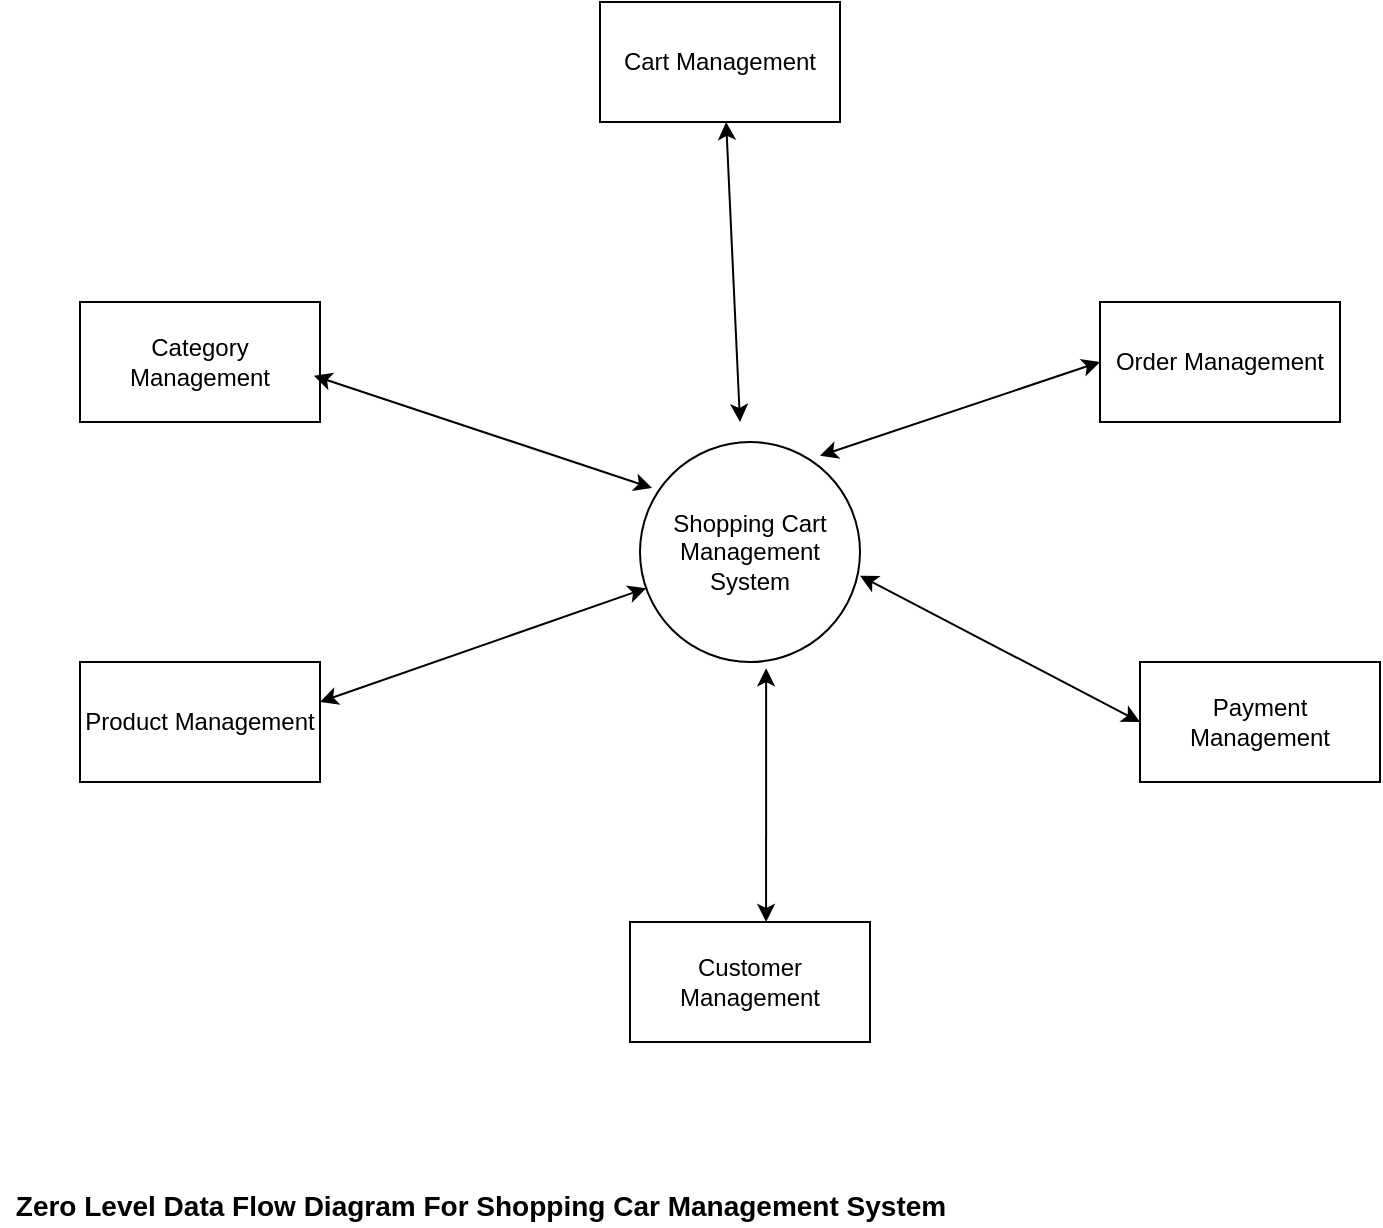 <mxfile version="13.1.12" type="device"><diagram id="C5RBs43oDa-KdzZeNtuy" name="Page-1"><mxGraphModel dx="1422" dy="794" grid="1" gridSize="10" guides="1" tooltips="1" connect="1" arrows="1" fold="1" page="1" pageScale="1" pageWidth="827" pageHeight="1169" math="0" shadow="0"><root><mxCell id="WIyWlLk6GJQsqaUBKTNV-0"/><mxCell id="WIyWlLk6GJQsqaUBKTNV-1" parent="WIyWlLk6GJQsqaUBKTNV-0"/><mxCell id="i4FMTiUWacN1pR4xpkxk-0" value="Shopping Cart&lt;br&gt;Management&lt;br&gt;System" style="ellipse;whiteSpace=wrap;html=1;aspect=fixed;" vertex="1" parent="WIyWlLk6GJQsqaUBKTNV-1"><mxGeometry x="370" y="370" width="110" height="110" as="geometry"/></mxCell><mxCell id="i4FMTiUWacN1pR4xpkxk-1" value="Category Management" style="rounded=0;whiteSpace=wrap;html=1;" vertex="1" parent="WIyWlLk6GJQsqaUBKTNV-1"><mxGeometry x="90" y="300" width="120" height="60" as="geometry"/></mxCell><mxCell id="i4FMTiUWacN1pR4xpkxk-2" value="Cart Management" style="rounded=0;whiteSpace=wrap;html=1;" vertex="1" parent="WIyWlLk6GJQsqaUBKTNV-1"><mxGeometry x="350" y="150" width="120" height="60" as="geometry"/></mxCell><mxCell id="i4FMTiUWacN1pR4xpkxk-3" value="Product Management&lt;br&gt;" style="rounded=0;whiteSpace=wrap;html=1;" vertex="1" parent="WIyWlLk6GJQsqaUBKTNV-1"><mxGeometry x="90" y="480" width="120" height="60" as="geometry"/></mxCell><mxCell id="i4FMTiUWacN1pR4xpkxk-5" value="Payment Management" style="rounded=0;whiteSpace=wrap;html=1;" vertex="1" parent="WIyWlLk6GJQsqaUBKTNV-1"><mxGeometry x="620" y="480" width="120" height="60" as="geometry"/></mxCell><mxCell id="i4FMTiUWacN1pR4xpkxk-6" value="Order Management" style="rounded=0;whiteSpace=wrap;html=1;" vertex="1" parent="WIyWlLk6GJQsqaUBKTNV-1"><mxGeometry x="600" y="300" width="120" height="60" as="geometry"/></mxCell><mxCell id="i4FMTiUWacN1pR4xpkxk-7" value="Customer Management" style="rounded=0;whiteSpace=wrap;html=1;" vertex="1" parent="WIyWlLk6GJQsqaUBKTNV-1"><mxGeometry x="365" y="610" width="120" height="60" as="geometry"/></mxCell><mxCell id="i4FMTiUWacN1pR4xpkxk-8" value="" style="endArrow=classic;startArrow=classic;html=1;" edge="1" parent="WIyWlLk6GJQsqaUBKTNV-1" target="i4FMTiUWacN1pR4xpkxk-0"><mxGeometry width="50" height="50" relative="1" as="geometry"><mxPoint x="210" y="500" as="sourcePoint"/><mxPoint x="260" y="450" as="targetPoint"/></mxGeometry></mxCell><mxCell id="i4FMTiUWacN1pR4xpkxk-9" value="" style="endArrow=classic;startArrow=classic;html=1;entryX=0.055;entryY=0.209;entryDx=0;entryDy=0;entryPerimeter=0;" edge="1" parent="WIyWlLk6GJQsqaUBKTNV-1" target="i4FMTiUWacN1pR4xpkxk-0"><mxGeometry width="50" height="50" relative="1" as="geometry"><mxPoint x="206.93" y="336.88" as="sourcePoint"/><mxPoint x="369.999" y="279.995" as="targetPoint"/></mxGeometry></mxCell><mxCell id="i4FMTiUWacN1pR4xpkxk-10" value="" style="endArrow=classic;startArrow=classic;html=1;" edge="1" parent="WIyWlLk6GJQsqaUBKTNV-1"><mxGeometry width="50" height="50" relative="1" as="geometry"><mxPoint x="420" y="360" as="sourcePoint"/><mxPoint x="413.069" y="209.995" as="targetPoint"/></mxGeometry></mxCell><mxCell id="i4FMTiUWacN1pR4xpkxk-12" value="" style="endArrow=classic;startArrow=classic;html=1;" edge="1" parent="WIyWlLk6GJQsqaUBKTNV-1"><mxGeometry width="50" height="50" relative="1" as="geometry"><mxPoint x="460" y="376.88" as="sourcePoint"/><mxPoint x="600" y="330" as="targetPoint"/></mxGeometry></mxCell><mxCell id="i4FMTiUWacN1pR4xpkxk-13" value="" style="endArrow=classic;startArrow=classic;html=1;exitX=0.567;exitY=0;exitDx=0;exitDy=0;exitPerimeter=0;" edge="1" parent="WIyWlLk6GJQsqaUBKTNV-1" source="i4FMTiUWacN1pR4xpkxk-7"><mxGeometry width="50" height="50" relative="1" as="geometry"><mxPoint x="270" y="540" as="sourcePoint"/><mxPoint x="433.069" y="483.115" as="targetPoint"/></mxGeometry></mxCell><mxCell id="i4FMTiUWacN1pR4xpkxk-14" value="" style="endArrow=classic;startArrow=classic;html=1;entryX=0;entryY=0.5;entryDx=0;entryDy=0;" edge="1" parent="WIyWlLk6GJQsqaUBKTNV-1" target="i4FMTiUWacN1pR4xpkxk-5"><mxGeometry width="50" height="50" relative="1" as="geometry"><mxPoint x="480" y="436.88" as="sourcePoint"/><mxPoint x="643.069" y="379.995" as="targetPoint"/></mxGeometry></mxCell><mxCell id="i4FMTiUWacN1pR4xpkxk-15" value="&lt;font style=&quot;font-size: 14px&quot;&gt;Zero Level Data Flow Diagram For Shopping Car Management System&lt;/font&gt;" style="text;html=1;align=center;verticalAlign=middle;resizable=0;points=[];autosize=1;fontStyle=1" vertex="1" parent="WIyWlLk6GJQsqaUBKTNV-1"><mxGeometry x="50" y="742" width="480" height="20" as="geometry"/></mxCell></root></mxGraphModel></diagram></mxfile>